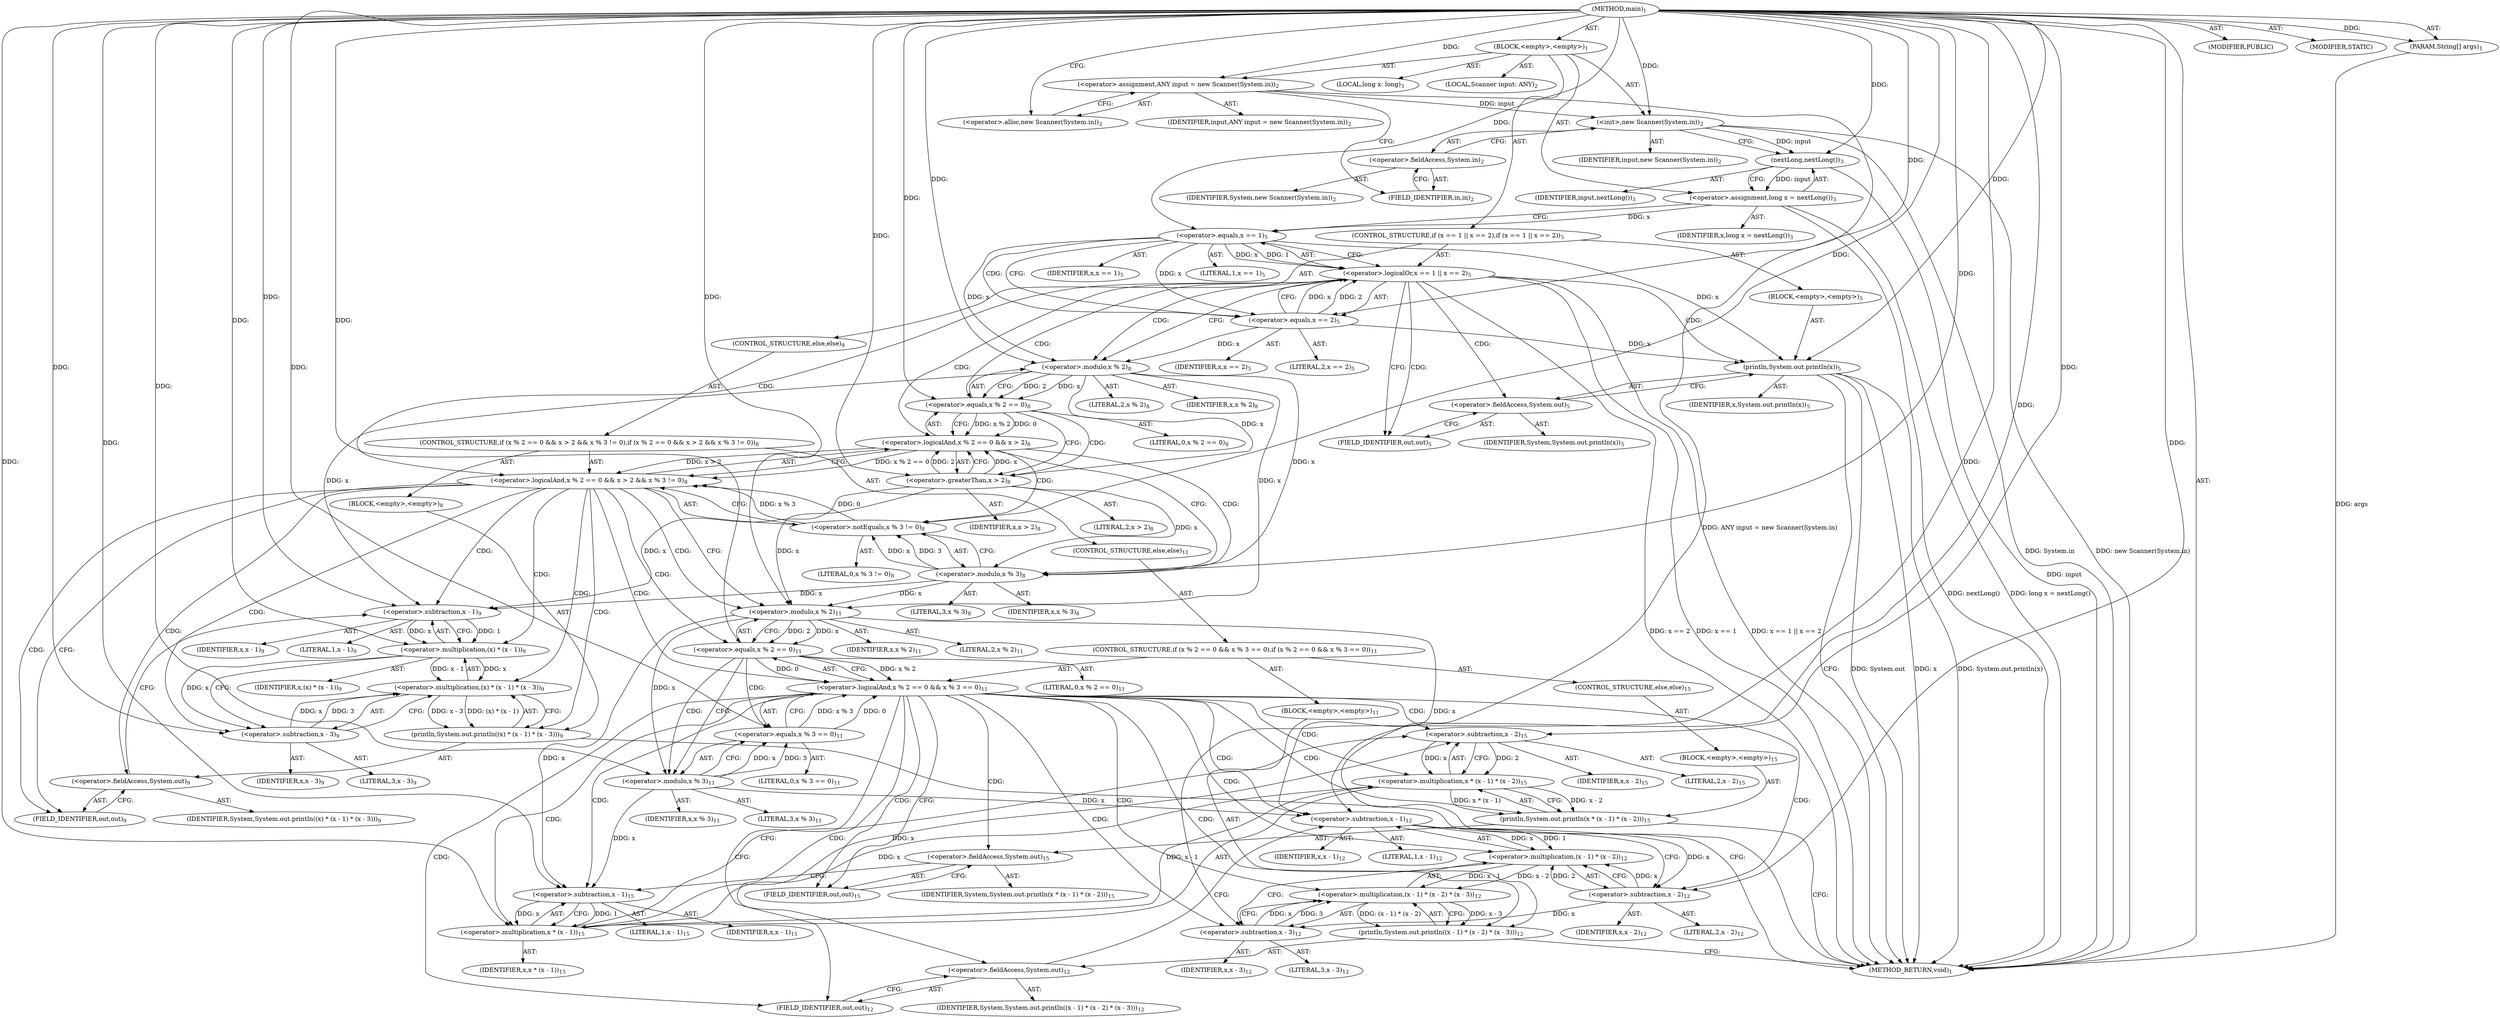 digraph "main" {  
"19" [label = <(METHOD,main)<SUB>1</SUB>> ]
"20" [label = <(PARAM,String[] args)<SUB>1</SUB>> ]
"21" [label = <(BLOCK,&lt;empty&gt;,&lt;empty&gt;)<SUB>1</SUB>> ]
"4" [label = <(LOCAL,Scanner input: ANY)<SUB>2</SUB>> ]
"22" [label = <(&lt;operator&gt;.assignment,ANY input = new Scanner(System.in))<SUB>2</SUB>> ]
"23" [label = <(IDENTIFIER,input,ANY input = new Scanner(System.in))<SUB>2</SUB>> ]
"24" [label = <(&lt;operator&gt;.alloc,new Scanner(System.in))<SUB>2</SUB>> ]
"25" [label = <(&lt;init&gt;,new Scanner(System.in))<SUB>2</SUB>> ]
"3" [label = <(IDENTIFIER,input,new Scanner(System.in))<SUB>2</SUB>> ]
"26" [label = <(&lt;operator&gt;.fieldAccess,System.in)<SUB>2</SUB>> ]
"27" [label = <(IDENTIFIER,System,new Scanner(System.in))<SUB>2</SUB>> ]
"28" [label = <(FIELD_IDENTIFIER,in,in)<SUB>2</SUB>> ]
"29" [label = <(LOCAL,long x: long)<SUB>3</SUB>> ]
"30" [label = <(&lt;operator&gt;.assignment,long x = nextLong())<SUB>3</SUB>> ]
"31" [label = <(IDENTIFIER,x,long x = nextLong())<SUB>3</SUB>> ]
"32" [label = <(nextLong,nextLong())<SUB>3</SUB>> ]
"33" [label = <(IDENTIFIER,input,nextLong())<SUB>3</SUB>> ]
"34" [label = <(CONTROL_STRUCTURE,if (x == 1 || x == 2),if (x == 1 || x == 2))<SUB>5</SUB>> ]
"35" [label = <(&lt;operator&gt;.logicalOr,x == 1 || x == 2)<SUB>5</SUB>> ]
"36" [label = <(&lt;operator&gt;.equals,x == 1)<SUB>5</SUB>> ]
"37" [label = <(IDENTIFIER,x,x == 1)<SUB>5</SUB>> ]
"38" [label = <(LITERAL,1,x == 1)<SUB>5</SUB>> ]
"39" [label = <(&lt;operator&gt;.equals,x == 2)<SUB>5</SUB>> ]
"40" [label = <(IDENTIFIER,x,x == 2)<SUB>5</SUB>> ]
"41" [label = <(LITERAL,2,x == 2)<SUB>5</SUB>> ]
"42" [label = <(BLOCK,&lt;empty&gt;,&lt;empty&gt;)<SUB>5</SUB>> ]
"43" [label = <(println,System.out.println(x))<SUB>5</SUB>> ]
"44" [label = <(&lt;operator&gt;.fieldAccess,System.out)<SUB>5</SUB>> ]
"45" [label = <(IDENTIFIER,System,System.out.println(x))<SUB>5</SUB>> ]
"46" [label = <(FIELD_IDENTIFIER,out,out)<SUB>5</SUB>> ]
"47" [label = <(IDENTIFIER,x,System.out.println(x))<SUB>5</SUB>> ]
"48" [label = <(CONTROL_STRUCTURE,else,else)<SUB>8</SUB>> ]
"49" [label = <(CONTROL_STRUCTURE,if (x % 2 == 0 &amp;&amp; x &gt; 2 &amp;&amp; x % 3 != 0),if (x % 2 == 0 &amp;&amp; x &gt; 2 &amp;&amp; x % 3 != 0))<SUB>8</SUB>> ]
"50" [label = <(&lt;operator&gt;.logicalAnd,x % 2 == 0 &amp;&amp; x &gt; 2 &amp;&amp; x % 3 != 0)<SUB>8</SUB>> ]
"51" [label = <(&lt;operator&gt;.logicalAnd,x % 2 == 0 &amp;&amp; x &gt; 2)<SUB>8</SUB>> ]
"52" [label = <(&lt;operator&gt;.equals,x % 2 == 0)<SUB>8</SUB>> ]
"53" [label = <(&lt;operator&gt;.modulo,x % 2)<SUB>8</SUB>> ]
"54" [label = <(IDENTIFIER,x,x % 2)<SUB>8</SUB>> ]
"55" [label = <(LITERAL,2,x % 2)<SUB>8</SUB>> ]
"56" [label = <(LITERAL,0,x % 2 == 0)<SUB>8</SUB>> ]
"57" [label = <(&lt;operator&gt;.greaterThan,x &gt; 2)<SUB>8</SUB>> ]
"58" [label = <(IDENTIFIER,x,x &gt; 2)<SUB>8</SUB>> ]
"59" [label = <(LITERAL,2,x &gt; 2)<SUB>8</SUB>> ]
"60" [label = <(&lt;operator&gt;.notEquals,x % 3 != 0)<SUB>8</SUB>> ]
"61" [label = <(&lt;operator&gt;.modulo,x % 3)<SUB>8</SUB>> ]
"62" [label = <(IDENTIFIER,x,x % 3)<SUB>8</SUB>> ]
"63" [label = <(LITERAL,3,x % 3)<SUB>8</SUB>> ]
"64" [label = <(LITERAL,0,x % 3 != 0)<SUB>8</SUB>> ]
"65" [label = <(BLOCK,&lt;empty&gt;,&lt;empty&gt;)<SUB>8</SUB>> ]
"66" [label = <(println,System.out.println((x) * (x - 1) * (x - 3)))<SUB>9</SUB>> ]
"67" [label = <(&lt;operator&gt;.fieldAccess,System.out)<SUB>9</SUB>> ]
"68" [label = <(IDENTIFIER,System,System.out.println((x) * (x - 1) * (x - 3)))<SUB>9</SUB>> ]
"69" [label = <(FIELD_IDENTIFIER,out,out)<SUB>9</SUB>> ]
"70" [label = <(&lt;operator&gt;.multiplication,(x) * (x - 1) * (x - 3))<SUB>9</SUB>> ]
"71" [label = <(&lt;operator&gt;.multiplication,(x) * (x - 1))<SUB>9</SUB>> ]
"72" [label = <(IDENTIFIER,x,(x) * (x - 1))<SUB>9</SUB>> ]
"73" [label = <(&lt;operator&gt;.subtraction,x - 1)<SUB>9</SUB>> ]
"74" [label = <(IDENTIFIER,x,x - 1)<SUB>9</SUB>> ]
"75" [label = <(LITERAL,1,x - 1)<SUB>9</SUB>> ]
"76" [label = <(&lt;operator&gt;.subtraction,x - 3)<SUB>9</SUB>> ]
"77" [label = <(IDENTIFIER,x,x - 3)<SUB>9</SUB>> ]
"78" [label = <(LITERAL,3,x - 3)<SUB>9</SUB>> ]
"79" [label = <(CONTROL_STRUCTURE,else,else)<SUB>11</SUB>> ]
"80" [label = <(CONTROL_STRUCTURE,if (x % 2 == 0 &amp;&amp; x % 3 == 0),if (x % 2 == 0 &amp;&amp; x % 3 == 0))<SUB>11</SUB>> ]
"81" [label = <(&lt;operator&gt;.logicalAnd,x % 2 == 0 &amp;&amp; x % 3 == 0)<SUB>11</SUB>> ]
"82" [label = <(&lt;operator&gt;.equals,x % 2 == 0)<SUB>11</SUB>> ]
"83" [label = <(&lt;operator&gt;.modulo,x % 2)<SUB>11</SUB>> ]
"84" [label = <(IDENTIFIER,x,x % 2)<SUB>11</SUB>> ]
"85" [label = <(LITERAL,2,x % 2)<SUB>11</SUB>> ]
"86" [label = <(LITERAL,0,x % 2 == 0)<SUB>11</SUB>> ]
"87" [label = <(&lt;operator&gt;.equals,x % 3 == 0)<SUB>11</SUB>> ]
"88" [label = <(&lt;operator&gt;.modulo,x % 3)<SUB>11</SUB>> ]
"89" [label = <(IDENTIFIER,x,x % 3)<SUB>11</SUB>> ]
"90" [label = <(LITERAL,3,x % 3)<SUB>11</SUB>> ]
"91" [label = <(LITERAL,0,x % 3 == 0)<SUB>11</SUB>> ]
"92" [label = <(BLOCK,&lt;empty&gt;,&lt;empty&gt;)<SUB>11</SUB>> ]
"93" [label = <(println,System.out.println((x - 1) * (x - 2) * (x - 3)))<SUB>12</SUB>> ]
"94" [label = <(&lt;operator&gt;.fieldAccess,System.out)<SUB>12</SUB>> ]
"95" [label = <(IDENTIFIER,System,System.out.println((x - 1) * (x - 2) * (x - 3)))<SUB>12</SUB>> ]
"96" [label = <(FIELD_IDENTIFIER,out,out)<SUB>12</SUB>> ]
"97" [label = <(&lt;operator&gt;.multiplication,(x - 1) * (x - 2) * (x - 3))<SUB>12</SUB>> ]
"98" [label = <(&lt;operator&gt;.multiplication,(x - 1) * (x - 2))<SUB>12</SUB>> ]
"99" [label = <(&lt;operator&gt;.subtraction,x - 1)<SUB>12</SUB>> ]
"100" [label = <(IDENTIFIER,x,x - 1)<SUB>12</SUB>> ]
"101" [label = <(LITERAL,1,x - 1)<SUB>12</SUB>> ]
"102" [label = <(&lt;operator&gt;.subtraction,x - 2)<SUB>12</SUB>> ]
"103" [label = <(IDENTIFIER,x,x - 2)<SUB>12</SUB>> ]
"104" [label = <(LITERAL,2,x - 2)<SUB>12</SUB>> ]
"105" [label = <(&lt;operator&gt;.subtraction,x - 3)<SUB>12</SUB>> ]
"106" [label = <(IDENTIFIER,x,x - 3)<SUB>12</SUB>> ]
"107" [label = <(LITERAL,3,x - 3)<SUB>12</SUB>> ]
"108" [label = <(CONTROL_STRUCTURE,else,else)<SUB>15</SUB>> ]
"109" [label = <(BLOCK,&lt;empty&gt;,&lt;empty&gt;)<SUB>15</SUB>> ]
"110" [label = <(println,System.out.println(x * (x - 1) * (x - 2)))<SUB>15</SUB>> ]
"111" [label = <(&lt;operator&gt;.fieldAccess,System.out)<SUB>15</SUB>> ]
"112" [label = <(IDENTIFIER,System,System.out.println(x * (x - 1) * (x - 2)))<SUB>15</SUB>> ]
"113" [label = <(FIELD_IDENTIFIER,out,out)<SUB>15</SUB>> ]
"114" [label = <(&lt;operator&gt;.multiplication,x * (x - 1) * (x - 2))<SUB>15</SUB>> ]
"115" [label = <(&lt;operator&gt;.multiplication,x * (x - 1))<SUB>15</SUB>> ]
"116" [label = <(IDENTIFIER,x,x * (x - 1))<SUB>15</SUB>> ]
"117" [label = <(&lt;operator&gt;.subtraction,x - 1)<SUB>15</SUB>> ]
"118" [label = <(IDENTIFIER,x,x - 1)<SUB>15</SUB>> ]
"119" [label = <(LITERAL,1,x - 1)<SUB>15</SUB>> ]
"120" [label = <(&lt;operator&gt;.subtraction,x - 2)<SUB>15</SUB>> ]
"121" [label = <(IDENTIFIER,x,x - 2)<SUB>15</SUB>> ]
"122" [label = <(LITERAL,2,x - 2)<SUB>15</SUB>> ]
"123" [label = <(MODIFIER,PUBLIC)> ]
"124" [label = <(MODIFIER,STATIC)> ]
"125" [label = <(METHOD_RETURN,void)<SUB>1</SUB>> ]
  "19" -> "20"  [ label = "AST: "] 
  "19" -> "21"  [ label = "AST: "] 
  "19" -> "123"  [ label = "AST: "] 
  "19" -> "124"  [ label = "AST: "] 
  "19" -> "125"  [ label = "AST: "] 
  "21" -> "4"  [ label = "AST: "] 
  "21" -> "22"  [ label = "AST: "] 
  "21" -> "25"  [ label = "AST: "] 
  "21" -> "29"  [ label = "AST: "] 
  "21" -> "30"  [ label = "AST: "] 
  "21" -> "34"  [ label = "AST: "] 
  "22" -> "23"  [ label = "AST: "] 
  "22" -> "24"  [ label = "AST: "] 
  "25" -> "3"  [ label = "AST: "] 
  "25" -> "26"  [ label = "AST: "] 
  "26" -> "27"  [ label = "AST: "] 
  "26" -> "28"  [ label = "AST: "] 
  "30" -> "31"  [ label = "AST: "] 
  "30" -> "32"  [ label = "AST: "] 
  "32" -> "33"  [ label = "AST: "] 
  "34" -> "35"  [ label = "AST: "] 
  "34" -> "42"  [ label = "AST: "] 
  "34" -> "48"  [ label = "AST: "] 
  "35" -> "36"  [ label = "AST: "] 
  "35" -> "39"  [ label = "AST: "] 
  "36" -> "37"  [ label = "AST: "] 
  "36" -> "38"  [ label = "AST: "] 
  "39" -> "40"  [ label = "AST: "] 
  "39" -> "41"  [ label = "AST: "] 
  "42" -> "43"  [ label = "AST: "] 
  "43" -> "44"  [ label = "AST: "] 
  "43" -> "47"  [ label = "AST: "] 
  "44" -> "45"  [ label = "AST: "] 
  "44" -> "46"  [ label = "AST: "] 
  "48" -> "49"  [ label = "AST: "] 
  "49" -> "50"  [ label = "AST: "] 
  "49" -> "65"  [ label = "AST: "] 
  "49" -> "79"  [ label = "AST: "] 
  "50" -> "51"  [ label = "AST: "] 
  "50" -> "60"  [ label = "AST: "] 
  "51" -> "52"  [ label = "AST: "] 
  "51" -> "57"  [ label = "AST: "] 
  "52" -> "53"  [ label = "AST: "] 
  "52" -> "56"  [ label = "AST: "] 
  "53" -> "54"  [ label = "AST: "] 
  "53" -> "55"  [ label = "AST: "] 
  "57" -> "58"  [ label = "AST: "] 
  "57" -> "59"  [ label = "AST: "] 
  "60" -> "61"  [ label = "AST: "] 
  "60" -> "64"  [ label = "AST: "] 
  "61" -> "62"  [ label = "AST: "] 
  "61" -> "63"  [ label = "AST: "] 
  "65" -> "66"  [ label = "AST: "] 
  "66" -> "67"  [ label = "AST: "] 
  "66" -> "70"  [ label = "AST: "] 
  "67" -> "68"  [ label = "AST: "] 
  "67" -> "69"  [ label = "AST: "] 
  "70" -> "71"  [ label = "AST: "] 
  "70" -> "76"  [ label = "AST: "] 
  "71" -> "72"  [ label = "AST: "] 
  "71" -> "73"  [ label = "AST: "] 
  "73" -> "74"  [ label = "AST: "] 
  "73" -> "75"  [ label = "AST: "] 
  "76" -> "77"  [ label = "AST: "] 
  "76" -> "78"  [ label = "AST: "] 
  "79" -> "80"  [ label = "AST: "] 
  "80" -> "81"  [ label = "AST: "] 
  "80" -> "92"  [ label = "AST: "] 
  "80" -> "108"  [ label = "AST: "] 
  "81" -> "82"  [ label = "AST: "] 
  "81" -> "87"  [ label = "AST: "] 
  "82" -> "83"  [ label = "AST: "] 
  "82" -> "86"  [ label = "AST: "] 
  "83" -> "84"  [ label = "AST: "] 
  "83" -> "85"  [ label = "AST: "] 
  "87" -> "88"  [ label = "AST: "] 
  "87" -> "91"  [ label = "AST: "] 
  "88" -> "89"  [ label = "AST: "] 
  "88" -> "90"  [ label = "AST: "] 
  "92" -> "93"  [ label = "AST: "] 
  "93" -> "94"  [ label = "AST: "] 
  "93" -> "97"  [ label = "AST: "] 
  "94" -> "95"  [ label = "AST: "] 
  "94" -> "96"  [ label = "AST: "] 
  "97" -> "98"  [ label = "AST: "] 
  "97" -> "105"  [ label = "AST: "] 
  "98" -> "99"  [ label = "AST: "] 
  "98" -> "102"  [ label = "AST: "] 
  "99" -> "100"  [ label = "AST: "] 
  "99" -> "101"  [ label = "AST: "] 
  "102" -> "103"  [ label = "AST: "] 
  "102" -> "104"  [ label = "AST: "] 
  "105" -> "106"  [ label = "AST: "] 
  "105" -> "107"  [ label = "AST: "] 
  "108" -> "109"  [ label = "AST: "] 
  "109" -> "110"  [ label = "AST: "] 
  "110" -> "111"  [ label = "AST: "] 
  "110" -> "114"  [ label = "AST: "] 
  "111" -> "112"  [ label = "AST: "] 
  "111" -> "113"  [ label = "AST: "] 
  "114" -> "115"  [ label = "AST: "] 
  "114" -> "120"  [ label = "AST: "] 
  "115" -> "116"  [ label = "AST: "] 
  "115" -> "117"  [ label = "AST: "] 
  "117" -> "118"  [ label = "AST: "] 
  "117" -> "119"  [ label = "AST: "] 
  "120" -> "121"  [ label = "AST: "] 
  "120" -> "122"  [ label = "AST: "] 
  "22" -> "28"  [ label = "CFG: "] 
  "25" -> "32"  [ label = "CFG: "] 
  "30" -> "36"  [ label = "CFG: "] 
  "24" -> "22"  [ label = "CFG: "] 
  "26" -> "25"  [ label = "CFG: "] 
  "32" -> "30"  [ label = "CFG: "] 
  "35" -> "46"  [ label = "CFG: "] 
  "35" -> "53"  [ label = "CFG: "] 
  "28" -> "26"  [ label = "CFG: "] 
  "36" -> "35"  [ label = "CFG: "] 
  "36" -> "39"  [ label = "CFG: "] 
  "39" -> "35"  [ label = "CFG: "] 
  "43" -> "125"  [ label = "CFG: "] 
  "44" -> "43"  [ label = "CFG: "] 
  "50" -> "69"  [ label = "CFG: "] 
  "50" -> "83"  [ label = "CFG: "] 
  "46" -> "44"  [ label = "CFG: "] 
  "51" -> "50"  [ label = "CFG: "] 
  "51" -> "61"  [ label = "CFG: "] 
  "60" -> "50"  [ label = "CFG: "] 
  "66" -> "125"  [ label = "CFG: "] 
  "52" -> "51"  [ label = "CFG: "] 
  "52" -> "57"  [ label = "CFG: "] 
  "57" -> "51"  [ label = "CFG: "] 
  "61" -> "60"  [ label = "CFG: "] 
  "67" -> "73"  [ label = "CFG: "] 
  "70" -> "66"  [ label = "CFG: "] 
  "81" -> "96"  [ label = "CFG: "] 
  "81" -> "113"  [ label = "CFG: "] 
  "53" -> "52"  [ label = "CFG: "] 
  "69" -> "67"  [ label = "CFG: "] 
  "71" -> "76"  [ label = "CFG: "] 
  "76" -> "70"  [ label = "CFG: "] 
  "82" -> "81"  [ label = "CFG: "] 
  "82" -> "88"  [ label = "CFG: "] 
  "87" -> "81"  [ label = "CFG: "] 
  "93" -> "125"  [ label = "CFG: "] 
  "73" -> "71"  [ label = "CFG: "] 
  "83" -> "82"  [ label = "CFG: "] 
  "88" -> "87"  [ label = "CFG: "] 
  "94" -> "99"  [ label = "CFG: "] 
  "97" -> "93"  [ label = "CFG: "] 
  "110" -> "125"  [ label = "CFG: "] 
  "96" -> "94"  [ label = "CFG: "] 
  "98" -> "105"  [ label = "CFG: "] 
  "105" -> "97"  [ label = "CFG: "] 
  "111" -> "117"  [ label = "CFG: "] 
  "114" -> "110"  [ label = "CFG: "] 
  "99" -> "102"  [ label = "CFG: "] 
  "102" -> "98"  [ label = "CFG: "] 
  "113" -> "111"  [ label = "CFG: "] 
  "115" -> "120"  [ label = "CFG: "] 
  "120" -> "114"  [ label = "CFG: "] 
  "117" -> "115"  [ label = "CFG: "] 
  "19" -> "24"  [ label = "CFG: "] 
  "20" -> "125"  [ label = "DDG: args"] 
  "22" -> "125"  [ label = "DDG: ANY input = new Scanner(System.in)"] 
  "25" -> "125"  [ label = "DDG: System.in"] 
  "25" -> "125"  [ label = "DDG: new Scanner(System.in)"] 
  "32" -> "125"  [ label = "DDG: input"] 
  "30" -> "125"  [ label = "DDG: nextLong()"] 
  "30" -> "125"  [ label = "DDG: long x = nextLong()"] 
  "35" -> "125"  [ label = "DDG: x == 1"] 
  "35" -> "125"  [ label = "DDG: x == 2"] 
  "35" -> "125"  [ label = "DDG: x == 1 || x == 2"] 
  "43" -> "125"  [ label = "DDG: System.out"] 
  "43" -> "125"  [ label = "DDG: x"] 
  "43" -> "125"  [ label = "DDG: System.out.println(x)"] 
  "19" -> "20"  [ label = "DDG: "] 
  "19" -> "22"  [ label = "DDG: "] 
  "32" -> "30"  [ label = "DDG: input"] 
  "22" -> "25"  [ label = "DDG: input"] 
  "19" -> "25"  [ label = "DDG: "] 
  "25" -> "32"  [ label = "DDG: input"] 
  "19" -> "32"  [ label = "DDG: "] 
  "36" -> "35"  [ label = "DDG: x"] 
  "36" -> "35"  [ label = "DDG: 1"] 
  "39" -> "35"  [ label = "DDG: x"] 
  "39" -> "35"  [ label = "DDG: 2"] 
  "30" -> "36"  [ label = "DDG: x"] 
  "19" -> "36"  [ label = "DDG: "] 
  "36" -> "39"  [ label = "DDG: x"] 
  "19" -> "39"  [ label = "DDG: "] 
  "36" -> "43"  [ label = "DDG: x"] 
  "39" -> "43"  [ label = "DDG: x"] 
  "19" -> "43"  [ label = "DDG: "] 
  "51" -> "50"  [ label = "DDG: x % 2 == 0"] 
  "51" -> "50"  [ label = "DDG: x &gt; 2"] 
  "60" -> "50"  [ label = "DDG: x % 3"] 
  "60" -> "50"  [ label = "DDG: 0"] 
  "52" -> "51"  [ label = "DDG: x % 2"] 
  "52" -> "51"  [ label = "DDG: 0"] 
  "57" -> "51"  [ label = "DDG: x"] 
  "57" -> "51"  [ label = "DDG: 2"] 
  "61" -> "60"  [ label = "DDG: x"] 
  "61" -> "60"  [ label = "DDG: 3"] 
  "19" -> "60"  [ label = "DDG: "] 
  "70" -> "66"  [ label = "DDG: (x) * (x - 1)"] 
  "70" -> "66"  [ label = "DDG: x - 3"] 
  "53" -> "52"  [ label = "DDG: x"] 
  "53" -> "52"  [ label = "DDG: 2"] 
  "19" -> "52"  [ label = "DDG: "] 
  "53" -> "57"  [ label = "DDG: x"] 
  "19" -> "57"  [ label = "DDG: "] 
  "53" -> "61"  [ label = "DDG: x"] 
  "57" -> "61"  [ label = "DDG: x"] 
  "19" -> "61"  [ label = "DDG: "] 
  "71" -> "70"  [ label = "DDG: x"] 
  "71" -> "70"  [ label = "DDG: x - 1"] 
  "76" -> "70"  [ label = "DDG: x"] 
  "76" -> "70"  [ label = "DDG: 3"] 
  "82" -> "81"  [ label = "DDG: x % 2"] 
  "82" -> "81"  [ label = "DDG: 0"] 
  "87" -> "81"  [ label = "DDG: x % 3"] 
  "87" -> "81"  [ label = "DDG: 0"] 
  "36" -> "53"  [ label = "DDG: x"] 
  "39" -> "53"  [ label = "DDG: x"] 
  "19" -> "53"  [ label = "DDG: "] 
  "73" -> "71"  [ label = "DDG: x"] 
  "19" -> "71"  [ label = "DDG: "] 
  "73" -> "71"  [ label = "DDG: 1"] 
  "71" -> "76"  [ label = "DDG: x"] 
  "19" -> "76"  [ label = "DDG: "] 
  "83" -> "82"  [ label = "DDG: x"] 
  "83" -> "82"  [ label = "DDG: 2"] 
  "19" -> "82"  [ label = "DDG: "] 
  "88" -> "87"  [ label = "DDG: x"] 
  "88" -> "87"  [ label = "DDG: 3"] 
  "19" -> "87"  [ label = "DDG: "] 
  "97" -> "93"  [ label = "DDG: (x - 1) * (x - 2)"] 
  "97" -> "93"  [ label = "DDG: x - 3"] 
  "53" -> "73"  [ label = "DDG: x"] 
  "57" -> "73"  [ label = "DDG: x"] 
  "61" -> "73"  [ label = "DDG: x"] 
  "19" -> "73"  [ label = "DDG: "] 
  "53" -> "83"  [ label = "DDG: x"] 
  "57" -> "83"  [ label = "DDG: x"] 
  "61" -> "83"  [ label = "DDG: x"] 
  "19" -> "83"  [ label = "DDG: "] 
  "83" -> "88"  [ label = "DDG: x"] 
  "19" -> "88"  [ label = "DDG: "] 
  "98" -> "97"  [ label = "DDG: x - 1"] 
  "98" -> "97"  [ label = "DDG: x - 2"] 
  "105" -> "97"  [ label = "DDG: x"] 
  "105" -> "97"  [ label = "DDG: 3"] 
  "114" -> "110"  [ label = "DDG: x * (x - 1)"] 
  "114" -> "110"  [ label = "DDG: x - 2"] 
  "99" -> "98"  [ label = "DDG: x"] 
  "99" -> "98"  [ label = "DDG: 1"] 
  "102" -> "98"  [ label = "DDG: x"] 
  "102" -> "98"  [ label = "DDG: 2"] 
  "102" -> "105"  [ label = "DDG: x"] 
  "19" -> "105"  [ label = "DDG: "] 
  "115" -> "114"  [ label = "DDG: x"] 
  "115" -> "114"  [ label = "DDG: x - 1"] 
  "120" -> "114"  [ label = "DDG: x"] 
  "120" -> "114"  [ label = "DDG: 2"] 
  "83" -> "99"  [ label = "DDG: x"] 
  "88" -> "99"  [ label = "DDG: x"] 
  "19" -> "99"  [ label = "DDG: "] 
  "99" -> "102"  [ label = "DDG: x"] 
  "19" -> "102"  [ label = "DDG: "] 
  "117" -> "115"  [ label = "DDG: x"] 
  "19" -> "115"  [ label = "DDG: "] 
  "117" -> "115"  [ label = "DDG: 1"] 
  "115" -> "120"  [ label = "DDG: x"] 
  "19" -> "120"  [ label = "DDG: "] 
  "83" -> "117"  [ label = "DDG: x"] 
  "88" -> "117"  [ label = "DDG: x"] 
  "19" -> "117"  [ label = "DDG: "] 
  "35" -> "51"  [ label = "CDG: "] 
  "35" -> "52"  [ label = "CDG: "] 
  "35" -> "46"  [ label = "CDG: "] 
  "35" -> "50"  [ label = "CDG: "] 
  "35" -> "44"  [ label = "CDG: "] 
  "35" -> "43"  [ label = "CDG: "] 
  "35" -> "53"  [ label = "CDG: "] 
  "36" -> "39"  [ label = "CDG: "] 
  "50" -> "73"  [ label = "CDG: "] 
  "50" -> "66"  [ label = "CDG: "] 
  "50" -> "81"  [ label = "CDG: "] 
  "50" -> "69"  [ label = "CDG: "] 
  "50" -> "67"  [ label = "CDG: "] 
  "50" -> "76"  [ label = "CDG: "] 
  "50" -> "82"  [ label = "CDG: "] 
  "50" -> "83"  [ label = "CDG: "] 
  "50" -> "71"  [ label = "CDG: "] 
  "50" -> "70"  [ label = "CDG: "] 
  "51" -> "60"  [ label = "CDG: "] 
  "51" -> "61"  [ label = "CDG: "] 
  "52" -> "57"  [ label = "CDG: "] 
  "81" -> "94"  [ label = "CDG: "] 
  "81" -> "115"  [ label = "CDG: "] 
  "81" -> "96"  [ label = "CDG: "] 
  "81" -> "98"  [ label = "CDG: "] 
  "81" -> "120"  [ label = "CDG: "] 
  "81" -> "113"  [ label = "CDG: "] 
  "81" -> "99"  [ label = "CDG: "] 
  "81" -> "102"  [ label = "CDG: "] 
  "81" -> "114"  [ label = "CDG: "] 
  "81" -> "97"  [ label = "CDG: "] 
  "81" -> "93"  [ label = "CDG: "] 
  "81" -> "105"  [ label = "CDG: "] 
  "81" -> "110"  [ label = "CDG: "] 
  "81" -> "117"  [ label = "CDG: "] 
  "81" -> "111"  [ label = "CDG: "] 
  "82" -> "87"  [ label = "CDG: "] 
  "82" -> "88"  [ label = "CDG: "] 
}

